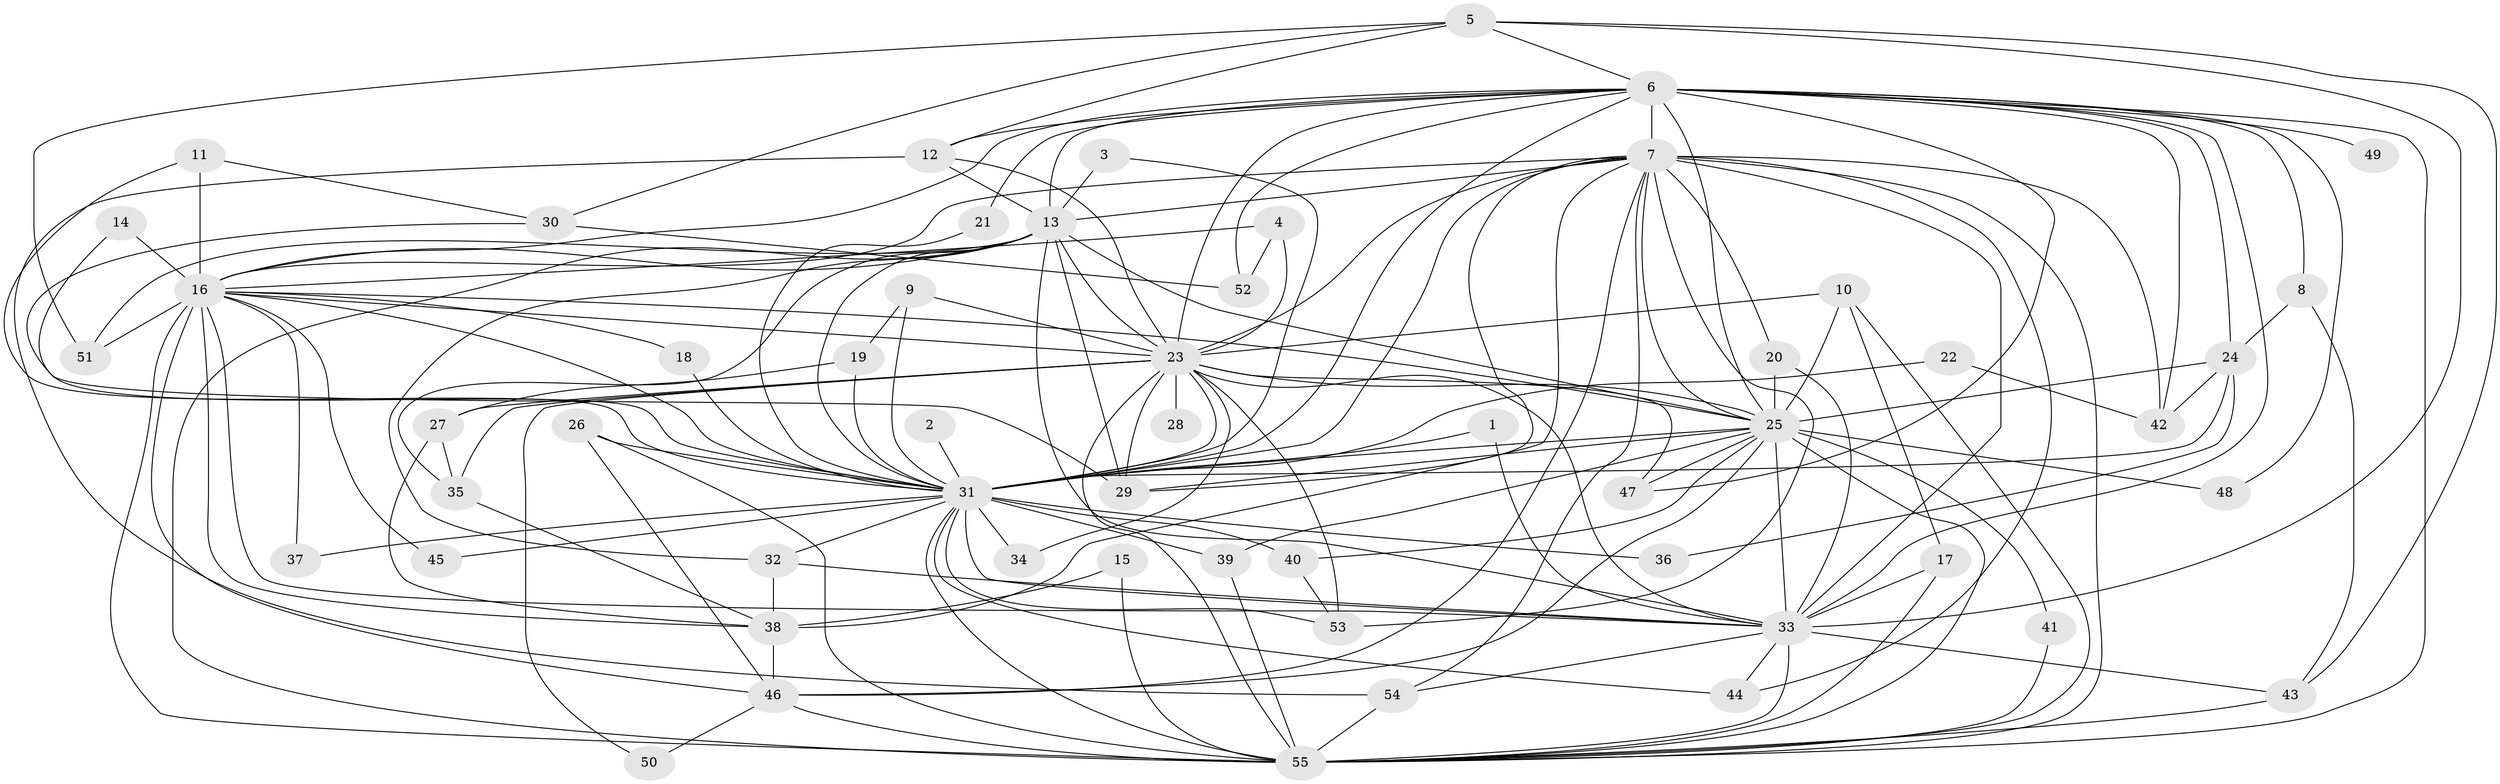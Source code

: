 // original degree distribution, {22: 0.045454545454545456, 26: 0.00909090909090909, 13: 0.00909090909090909, 36: 0.00909090909090909, 20: 0.01818181818181818, 2: 0.5727272727272728, 8: 0.00909090909090909, 6: 0.02727272727272727, 3: 0.20909090909090908, 7: 0.00909090909090909, 4: 0.07272727272727272, 5: 0.00909090909090909}
// Generated by graph-tools (version 1.1) at 2025/01/03/09/25 03:01:19]
// undirected, 55 vertices, 155 edges
graph export_dot {
graph [start="1"]
  node [color=gray90,style=filled];
  1;
  2;
  3;
  4;
  5;
  6;
  7;
  8;
  9;
  10;
  11;
  12;
  13;
  14;
  15;
  16;
  17;
  18;
  19;
  20;
  21;
  22;
  23;
  24;
  25;
  26;
  27;
  28;
  29;
  30;
  31;
  32;
  33;
  34;
  35;
  36;
  37;
  38;
  39;
  40;
  41;
  42;
  43;
  44;
  45;
  46;
  47;
  48;
  49;
  50;
  51;
  52;
  53;
  54;
  55;
  1 -- 31 [weight=1.0];
  1 -- 33 [weight=1.0];
  2 -- 31 [weight=1.0];
  3 -- 13 [weight=1.0];
  3 -- 31 [weight=1.0];
  4 -- 16 [weight=1.0];
  4 -- 23 [weight=1.0];
  4 -- 52 [weight=1.0];
  5 -- 6 [weight=1.0];
  5 -- 12 [weight=1.0];
  5 -- 30 [weight=1.0];
  5 -- 33 [weight=1.0];
  5 -- 43 [weight=1.0];
  5 -- 51 [weight=1.0];
  6 -- 7 [weight=1.0];
  6 -- 8 [weight=1.0];
  6 -- 12 [weight=1.0];
  6 -- 13 [weight=3.0];
  6 -- 16 [weight=1.0];
  6 -- 21 [weight=1.0];
  6 -- 23 [weight=1.0];
  6 -- 24 [weight=1.0];
  6 -- 25 [weight=2.0];
  6 -- 31 [weight=1.0];
  6 -- 33 [weight=1.0];
  6 -- 42 [weight=1.0];
  6 -- 47 [weight=1.0];
  6 -- 48 [weight=1.0];
  6 -- 49 [weight=1.0];
  6 -- 52 [weight=1.0];
  6 -- 55 [weight=1.0];
  7 -- 13 [weight=1.0];
  7 -- 16 [weight=1.0];
  7 -- 20 [weight=1.0];
  7 -- 23 [weight=2.0];
  7 -- 25 [weight=3.0];
  7 -- 29 [weight=1.0];
  7 -- 31 [weight=2.0];
  7 -- 33 [weight=2.0];
  7 -- 38 [weight=1.0];
  7 -- 42 [weight=1.0];
  7 -- 44 [weight=1.0];
  7 -- 46 [weight=1.0];
  7 -- 53 [weight=1.0];
  7 -- 54 [weight=1.0];
  7 -- 55 [weight=2.0];
  8 -- 24 [weight=1.0];
  8 -- 43 [weight=1.0];
  9 -- 19 [weight=1.0];
  9 -- 23 [weight=1.0];
  9 -- 31 [weight=1.0];
  10 -- 17 [weight=1.0];
  10 -- 23 [weight=1.0];
  10 -- 25 [weight=1.0];
  10 -- 55 [weight=1.0];
  11 -- 16 [weight=1.0];
  11 -- 30 [weight=1.0];
  11 -- 31 [weight=1.0];
  12 -- 13 [weight=1.0];
  12 -- 23 [weight=2.0];
  12 -- 54 [weight=1.0];
  13 -- 16 [weight=2.0];
  13 -- 23 [weight=2.0];
  13 -- 25 [weight=2.0];
  13 -- 29 [weight=1.0];
  13 -- 31 [weight=1.0];
  13 -- 32 [weight=1.0];
  13 -- 33 [weight=1.0];
  13 -- 35 [weight=1.0];
  13 -- 51 [weight=1.0];
  13 -- 55 [weight=3.0];
  14 -- 16 [weight=1.0];
  14 -- 29 [weight=1.0];
  15 -- 38 [weight=2.0];
  15 -- 55 [weight=1.0];
  16 -- 18 [weight=1.0];
  16 -- 23 [weight=1.0];
  16 -- 25 [weight=3.0];
  16 -- 31 [weight=1.0];
  16 -- 33 [weight=1.0];
  16 -- 37 [weight=1.0];
  16 -- 38 [weight=1.0];
  16 -- 45 [weight=1.0];
  16 -- 46 [weight=1.0];
  16 -- 51 [weight=2.0];
  16 -- 55 [weight=2.0];
  17 -- 33 [weight=1.0];
  17 -- 55 [weight=1.0];
  18 -- 31 [weight=1.0];
  19 -- 27 [weight=1.0];
  19 -- 31 [weight=1.0];
  20 -- 25 [weight=2.0];
  20 -- 33 [weight=1.0];
  21 -- 31 [weight=1.0];
  22 -- 31 [weight=1.0];
  22 -- 42 [weight=1.0];
  23 -- 25 [weight=3.0];
  23 -- 27 [weight=1.0];
  23 -- 28 [weight=1.0];
  23 -- 29 [weight=1.0];
  23 -- 31 [weight=1.0];
  23 -- 33 [weight=1.0];
  23 -- 34 [weight=1.0];
  23 -- 35 [weight=1.0];
  23 -- 47 [weight=1.0];
  23 -- 50 [weight=1.0];
  23 -- 53 [weight=1.0];
  23 -- 55 [weight=1.0];
  24 -- 25 [weight=1.0];
  24 -- 31 [weight=1.0];
  24 -- 36 [weight=1.0];
  24 -- 42 [weight=1.0];
  25 -- 29 [weight=1.0];
  25 -- 31 [weight=3.0];
  25 -- 33 [weight=4.0];
  25 -- 39 [weight=1.0];
  25 -- 40 [weight=1.0];
  25 -- 41 [weight=1.0];
  25 -- 46 [weight=1.0];
  25 -- 47 [weight=1.0];
  25 -- 48 [weight=1.0];
  25 -- 55 [weight=2.0];
  26 -- 31 [weight=1.0];
  26 -- 46 [weight=1.0];
  26 -- 55 [weight=1.0];
  27 -- 35 [weight=1.0];
  27 -- 38 [weight=1.0];
  30 -- 31 [weight=1.0];
  30 -- 52 [weight=1.0];
  31 -- 32 [weight=1.0];
  31 -- 33 [weight=1.0];
  31 -- 34 [weight=1.0];
  31 -- 36 [weight=1.0];
  31 -- 37 [weight=1.0];
  31 -- 39 [weight=1.0];
  31 -- 40 [weight=2.0];
  31 -- 44 [weight=1.0];
  31 -- 45 [weight=1.0];
  31 -- 53 [weight=1.0];
  31 -- 55 [weight=1.0];
  32 -- 33 [weight=1.0];
  32 -- 38 [weight=1.0];
  33 -- 43 [weight=1.0];
  33 -- 44 [weight=1.0];
  33 -- 54 [weight=1.0];
  33 -- 55 [weight=1.0];
  35 -- 38 [weight=1.0];
  38 -- 46 [weight=1.0];
  39 -- 55 [weight=1.0];
  40 -- 53 [weight=1.0];
  41 -- 55 [weight=1.0];
  43 -- 55 [weight=1.0];
  46 -- 50 [weight=1.0];
  46 -- 55 [weight=1.0];
  54 -- 55 [weight=1.0];
}
